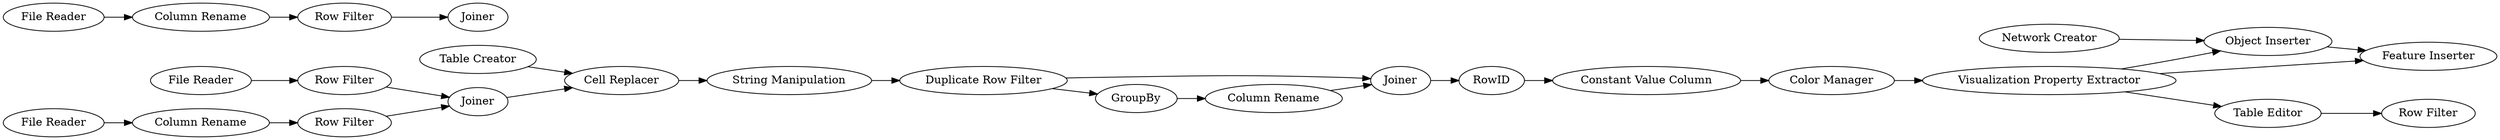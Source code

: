 digraph {
	"974325877581746537_678" [label="Duplicate Row Filter"]
	"974325877581746537_687" [label="Constant Value Column"]
	"974325877581746537_674" [label=Joiner]
	"974325877581746537_690" [label="Cell Replacer"]
	"2866947390658708569_643" [label=Joiner]
	"974325877581746537_683" [label="Column Rename"]
	"974325877581746537_663" [label=GroupBy]
	"974325877581746537_688" [label="Table Creator"]
	"2866947390658708569_644" [label="Row Filter"]
	"2866947390658708569_705" [label="File Reader"]
	"2866947390658708569_667" [label="File Reader"]
	"2866947390658708569_669" [label="File Reader"]
	"2866947390658708569_666" [label="Column Rename"]
	"974325877581746537_676" [label=RowID]
	"2866947390658708569_682" [label="Color Manager"]
	"2866947390658708569_704" [label="Row Filter"]
	"2866947390658708569_681" [label="Visualization Property Extractor"]
	"2866947390658708569_656" [label="Table Editor"]
	"2866947390658708569_703" [label="Column Rename"]
	"974325877581746537_675" [label="String Manipulation"]
	"2866947390658708569_629" [label="Network Creator"]
	"2866947390658708569_702" [label=Joiner]
	"2866947390658708569_675" [label="Row Filter"]
	"2866947390658708569_668" [label="Row Filter"]
	"2866947390658708569_700" [label="Object Inserter"]
	"2866947390658708569_701" [label="Feature Inserter"]
	"2866947390658708569_702" -> "974325877581746537_690"
	"2866947390658708569_682" -> "2866947390658708569_681"
	"974325877581746537_688" -> "974325877581746537_690"
	"2866947390658708569_704" -> "2866947390658708569_702"
	"2866947390658708569_667" -> "2866947390658708569_666"
	"974325877581746537_678" -> "974325877581746537_674"
	"2866947390658708569_705" -> "2866947390658708569_703"
	"2866947390658708569_703" -> "2866947390658708569_704"
	"2866947390658708569_669" -> "2866947390658708569_644"
	"974325877581746537_687" -> "2866947390658708569_682"
	"974325877581746537_678" -> "974325877581746537_663"
	"2866947390658708569_629" -> "2866947390658708569_700"
	"2866947390658708569_666" -> "2866947390658708569_668"
	"2866947390658708569_681" -> "2866947390658708569_700"
	"2866947390658708569_656" -> "2866947390658708569_675"
	"2866947390658708569_681" -> "2866947390658708569_656"
	"974325877581746537_663" -> "974325877581746537_683"
	"974325877581746537_683" -> "974325877581746537_674"
	"2866947390658708569_644" -> "2866947390658708569_702"
	"2866947390658708569_700" -> "2866947390658708569_701"
	"974325877581746537_675" -> "974325877581746537_678"
	"974325877581746537_690" -> "974325877581746537_675"
	"2866947390658708569_681" -> "2866947390658708569_701"
	"2866947390658708569_668" -> "2866947390658708569_643"
	"974325877581746537_674" -> "974325877581746537_676"
	"974325877581746537_676" -> "974325877581746537_687"
	rankdir=LR
}
